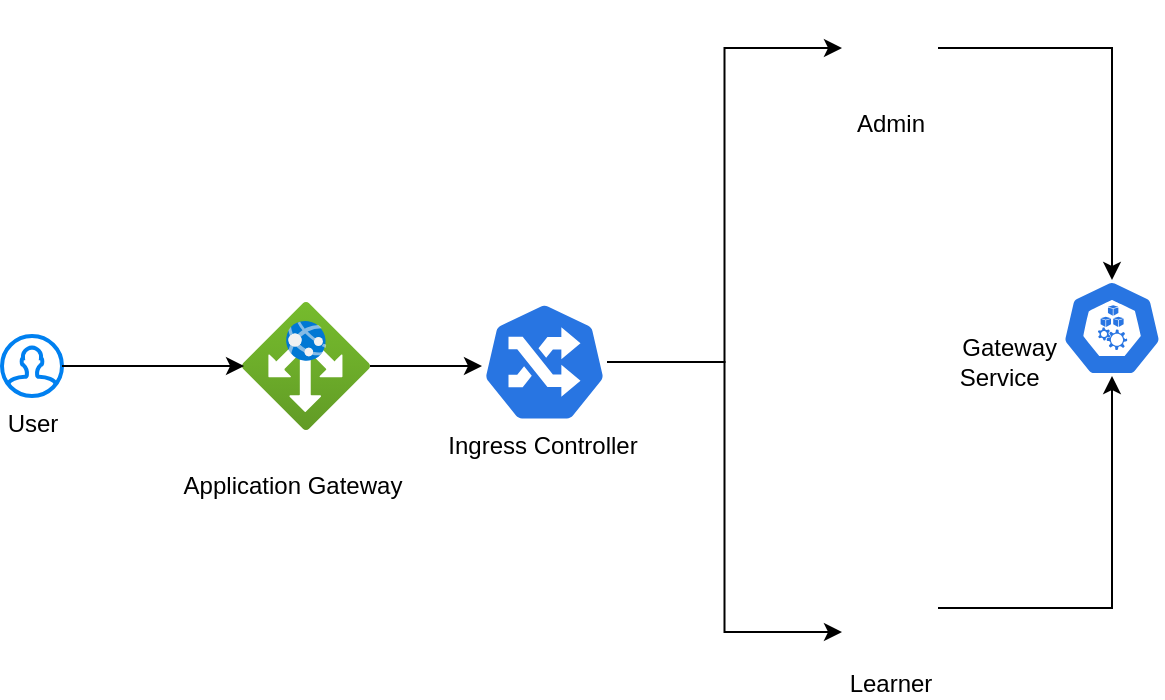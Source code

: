 <mxfile version="23.1.8" type="github">
  <diagram name="Page-1" id="T4M04Sw3OB_QDKywDrmm">
    <mxGraphModel dx="880" dy="434" grid="1" gridSize="10" guides="1" tooltips="1" connect="1" arrows="1" fold="1" page="1" pageScale="1" pageWidth="850" pageHeight="1100" math="0" shadow="0">
      <root>
        <mxCell id="0" />
        <mxCell id="1" parent="0" />
        <mxCell id="OB5NeaHzMn2Zl4-AUMSB-3" value="User" style="html=1;verticalLabelPosition=bottom;align=center;labelBackgroundColor=#ffffff;verticalAlign=top;strokeWidth=2;strokeColor=#0080F0;shadow=0;dashed=0;shape=mxgraph.ios7.icons.user;" parent="1" vertex="1">
          <mxGeometry x="40" y="228" width="30" height="30" as="geometry" />
        </mxCell>
        <mxCell id="OB5NeaHzMn2Zl4-AUMSB-45" style="edgeStyle=orthogonalEdgeStyle;rounded=0;orthogonalLoop=1;jettySize=auto;html=1;" parent="1" source="OB5NeaHzMn2Zl4-AUMSB-7" edge="1">
          <mxGeometry relative="1" as="geometry">
            <mxPoint x="280" y="243" as="targetPoint" />
          </mxGeometry>
        </mxCell>
        <mxCell id="OB5NeaHzMn2Zl4-AUMSB-7" value="" style="image;aspect=fixed;html=1;points=[];align=center;fontSize=12;image=img/lib/azure2/networking/Application_Gateways.svg;" parent="1" vertex="1">
          <mxGeometry x="160" y="211" width="64" height="64" as="geometry" />
        </mxCell>
        <mxCell id="OB5NeaHzMn2Zl4-AUMSB-24" style="edgeStyle=orthogonalEdgeStyle;rounded=0;orthogonalLoop=1;jettySize=auto;html=1;entryX=0;entryY=0.5;entryDx=0;entryDy=0;" parent="1" source="OB5NeaHzMn2Zl4-AUMSB-20" target="OB5NeaHzMn2Zl4-AUMSB-23" edge="1">
          <mxGeometry relative="1" as="geometry" />
        </mxCell>
        <mxCell id="OB5NeaHzMn2Zl4-AUMSB-35" style="edgeStyle=orthogonalEdgeStyle;rounded=0;orthogonalLoop=1;jettySize=auto;html=1;entryX=0;entryY=0.75;entryDx=0;entryDy=0;" parent="1" source="OB5NeaHzMn2Zl4-AUMSB-20" target="OB5NeaHzMn2Zl4-AUMSB-34" edge="1">
          <mxGeometry relative="1" as="geometry" />
        </mxCell>
        <mxCell id="OB5NeaHzMn2Zl4-AUMSB-20" value="" style="aspect=fixed;sketch=0;html=1;dashed=0;whitespace=wrap;fillColor=#2875E2;strokeColor=#ffffff;points=[[0.005,0.63,0],[0.1,0.2,0],[0.9,0.2,0],[0.5,0,0],[0.995,0.63,0],[0.72,0.99,0],[0.5,1,0],[0.28,0.99,0]];shape=mxgraph.kubernetes.icon2;prIcon=ing" parent="1" vertex="1">
          <mxGeometry x="280" y="211" width="62.5" height="60" as="geometry" />
        </mxCell>
        <mxCell id="fn0w2bKLxWFTVHuzpLb8-1" style="edgeStyle=orthogonalEdgeStyle;rounded=0;orthogonalLoop=1;jettySize=auto;html=1;entryX=0.5;entryY=0;entryDx=0;entryDy=0;entryPerimeter=0;" edge="1" parent="1" source="OB5NeaHzMn2Zl4-AUMSB-23" target="fn0w2bKLxWFTVHuzpLb8-2">
          <mxGeometry relative="1" as="geometry">
            <mxPoint x="590" y="190" as="targetPoint" />
          </mxGeometry>
        </mxCell>
        <mxCell id="OB5NeaHzMn2Zl4-AUMSB-23" value="Admin" style="shape=image;html=1;verticalAlign=top;verticalLabelPosition=bottom;labelBackgroundColor=#ffffff;imageAspect=0;aspect=fixed;image=https://cdn0.iconfinder.com/data/icons/long-shadow-web-icons/512/angular-symbol-128.png" parent="1" vertex="1">
          <mxGeometry x="460" y="60" width="48" height="48" as="geometry" />
        </mxCell>
        <mxCell id="OB5NeaHzMn2Zl4-AUMSB-34" value="Learner" style="shape=image;html=1;verticalAlign=top;verticalLabelPosition=bottom;labelBackgroundColor=#ffffff;imageAspect=0;aspect=fixed;image=https://cdn0.iconfinder.com/data/icons/long-shadow-web-icons/512/angular-symbol-128.png" parent="1" vertex="1">
          <mxGeometry x="460" y="340" width="48" height="48" as="geometry" />
        </mxCell>
        <mxCell id="OB5NeaHzMn2Zl4-AUMSB-37" style="edgeStyle=orthogonalEdgeStyle;rounded=0;orthogonalLoop=1;jettySize=auto;html=1;entryX=0.016;entryY=0.5;entryDx=0;entryDy=0;entryPerimeter=0;" parent="1" source="OB5NeaHzMn2Zl4-AUMSB-3" target="OB5NeaHzMn2Zl4-AUMSB-7" edge="1">
          <mxGeometry relative="1" as="geometry" />
        </mxCell>
        <mxCell id="fn0w2bKLxWFTVHuzpLb8-2" value="" style="aspect=fixed;sketch=0;html=1;dashed=0;whitespace=wrap;fillColor=#2875E2;strokeColor=#ffffff;points=[[0.005,0.63,0],[0.1,0.2,0],[0.9,0.2,0],[0.5,0,0],[0.995,0.63,0],[0.72,0.99,0],[0.5,1,0],[0.28,0.99,0]];shape=mxgraph.kubernetes.icon2;prIcon=node" vertex="1" parent="1">
          <mxGeometry x="570" y="200" width="50" height="48" as="geometry" />
        </mxCell>
        <mxCell id="fn0w2bKLxWFTVHuzpLb8-3" style="edgeStyle=orthogonalEdgeStyle;rounded=0;orthogonalLoop=1;jettySize=auto;html=1;entryX=0.5;entryY=1;entryDx=0;entryDy=0;entryPerimeter=0;" edge="1" parent="1" source="OB5NeaHzMn2Zl4-AUMSB-34" target="fn0w2bKLxWFTVHuzpLb8-2">
          <mxGeometry relative="1" as="geometry" />
        </mxCell>
        <mxCell id="fn0w2bKLxWFTVHuzpLb8-4" value="&amp;nbsp; Gateway&lt;br&gt;Service&amp;nbsp;" style="text;html=1;align=center;verticalAlign=middle;resizable=0;points=[];autosize=1;strokeColor=none;fillColor=none;" vertex="1" parent="1">
          <mxGeometry x="500" y="221" width="80" height="40" as="geometry" />
        </mxCell>
        <mxCell id="fn0w2bKLxWFTVHuzpLb8-5" value="Ingress Controller" style="text;html=1;align=center;verticalAlign=middle;resizable=0;points=[];autosize=1;strokeColor=none;fillColor=none;" vertex="1" parent="1">
          <mxGeometry x="250" y="268" width="120" height="30" as="geometry" />
        </mxCell>
        <mxCell id="fn0w2bKLxWFTVHuzpLb8-6" value="Application Gateway" style="text;html=1;align=center;verticalAlign=middle;resizable=0;points=[];autosize=1;strokeColor=none;fillColor=none;" vertex="1" parent="1">
          <mxGeometry x="120" y="288" width="130" height="30" as="geometry" />
        </mxCell>
      </root>
    </mxGraphModel>
  </diagram>
</mxfile>
